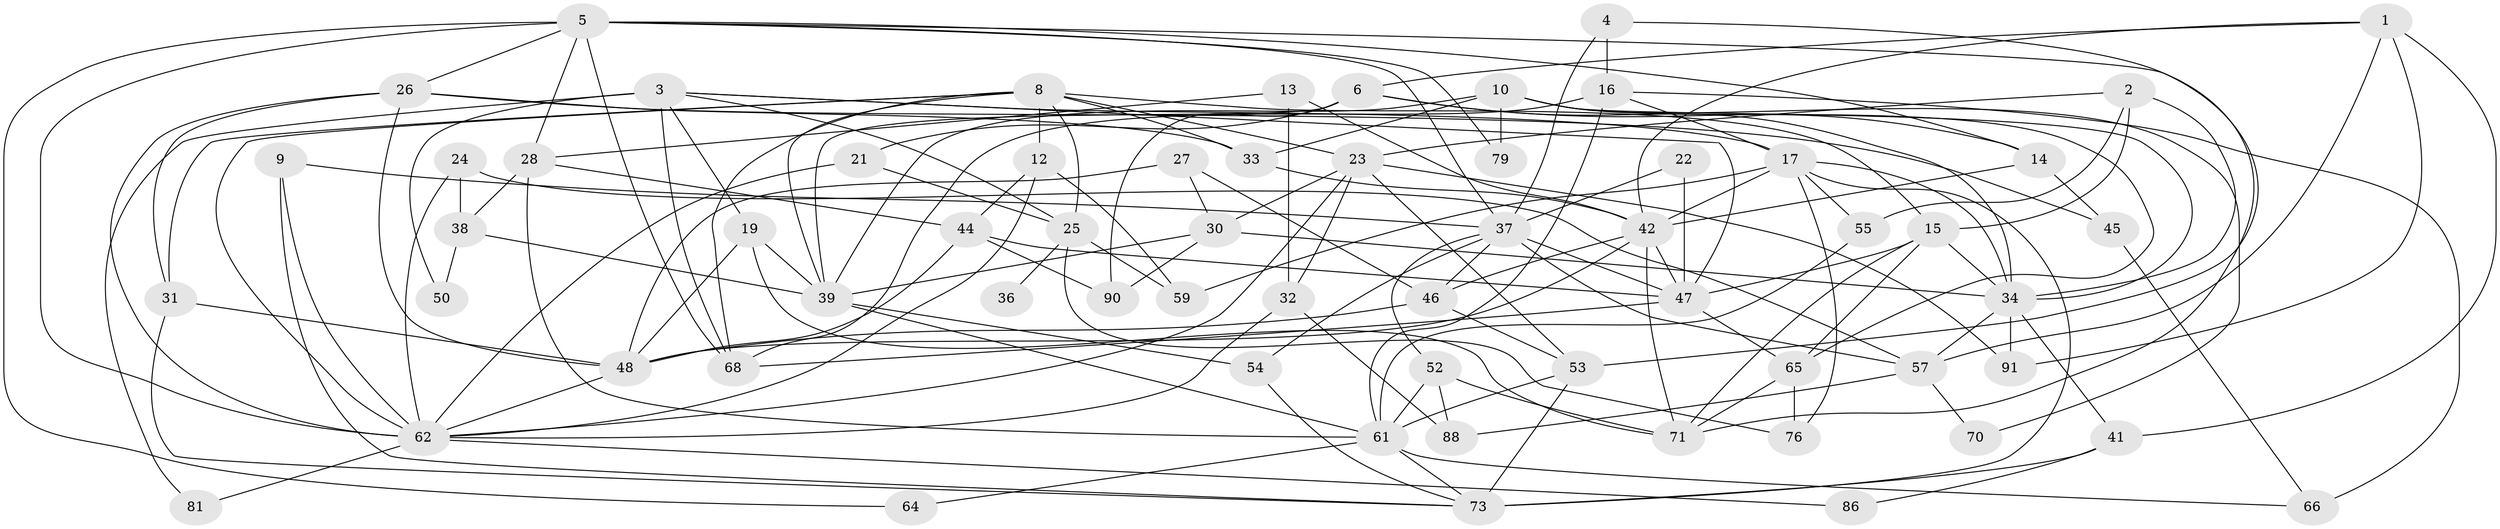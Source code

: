 // original degree distribution, {5: 0.11458333333333333, 3: 0.34375, 8: 0.041666666666666664, 6: 0.09375, 4: 0.23958333333333334, 2: 0.125, 7: 0.041666666666666664}
// Generated by graph-tools (version 1.1) at 2025/42/03/06/25 10:42:01]
// undirected, 63 vertices, 153 edges
graph export_dot {
graph [start="1"]
  node [color=gray90,style=filled];
  1;
  2 [super="+29"];
  3 [super="+7"];
  4;
  5 [super="+11"];
  6 [super="+20"];
  8 [super="+56"];
  9 [super="+72"];
  10 [super="+87"];
  12 [super="+83"];
  13;
  14;
  15 [super="+69"];
  16 [super="+82"];
  17 [super="+18"];
  19 [super="+43"];
  21 [super="+51"];
  22;
  23;
  24;
  25 [super="+74"];
  26;
  27;
  28;
  30 [super="+40"];
  31 [super="+49"];
  32 [super="+60"];
  33 [super="+35"];
  34 [super="+95"];
  36;
  37 [super="+89"];
  38;
  39 [super="+84"];
  41;
  42 [super="+63"];
  44 [super="+80"];
  45;
  46 [super="+93"];
  47 [super="+67"];
  48 [super="+96"];
  50;
  52 [super="+75"];
  53;
  54;
  55;
  57 [super="+58"];
  59;
  61 [super="+78"];
  62 [super="+92"];
  64;
  65;
  66;
  68 [super="+85"];
  70;
  71 [super="+77"];
  73 [super="+94"];
  76;
  79;
  81;
  86;
  88;
  90;
  91;
  1 -- 42;
  1 -- 91;
  1 -- 6;
  1 -- 41;
  1 -- 57;
  2 -- 23;
  2 -- 15;
  2 -- 55;
  2 -- 34;
  3 -- 68;
  3 -- 81;
  3 -- 17;
  3 -- 50;
  3 -- 47;
  3 -- 25;
  3 -- 19;
  4 -- 53;
  4 -- 37;
  4 -- 16;
  5 -- 62;
  5 -- 26;
  5 -- 14;
  5 -- 28;
  5 -- 64;
  5 -- 79;
  5 -- 68;
  5 -- 71;
  5 -- 37;
  6 -- 21;
  6 -- 90;
  6 -- 39;
  6 -- 14;
  6 -- 34;
  8 -- 23;
  8 -- 33;
  8 -- 39;
  8 -- 12;
  8 -- 62;
  8 -- 31;
  8 -- 25;
  8 -- 15;
  8 -- 68;
  9 -- 37;
  9 -- 73;
  9 -- 62;
  10 -- 34;
  10 -- 39;
  10 -- 65;
  10 -- 33 [weight=2];
  10 -- 70;
  10 -- 79;
  12 -- 62;
  12 -- 59;
  12 -- 44;
  13 -- 28;
  13 -- 42;
  13 -- 32;
  14 -- 42;
  14 -- 45;
  15 -- 65;
  15 -- 34;
  15 -- 47;
  15 -- 71;
  16 -- 66;
  16 -- 61;
  16 -- 17;
  16 -- 68;
  17 -- 42 [weight=2];
  17 -- 55;
  17 -- 76;
  17 -- 59;
  17 -- 73;
  17 -- 34;
  19 -- 39;
  19 -- 48;
  19 -- 71;
  21 -- 25;
  21 -- 62;
  22 -- 47;
  22 -- 37;
  23 -- 53;
  23 -- 30;
  23 -- 91;
  23 -- 62;
  23 -- 32;
  24 -- 62;
  24 -- 38;
  24 -- 57;
  25 -- 59;
  25 -- 76;
  25 -- 36 [weight=2];
  26 -- 31;
  26 -- 45;
  26 -- 62;
  26 -- 33;
  26 -- 48;
  27 -- 30;
  27 -- 46;
  27 -- 48;
  28 -- 61;
  28 -- 38;
  28 -- 44;
  30 -- 39;
  30 -- 34;
  30 -- 90;
  31 -- 48;
  31 -- 73;
  32 -- 62;
  32 -- 88;
  33 -- 42;
  34 -- 41;
  34 -- 91;
  34 -- 57;
  37 -- 47;
  37 -- 52;
  37 -- 54;
  37 -- 57;
  37 -- 46;
  38 -- 50;
  38 -- 39;
  39 -- 54;
  39 -- 61;
  41 -- 86;
  41 -- 73;
  42 -- 46;
  42 -- 48;
  42 -- 47;
  42 -- 71;
  44 -- 48;
  44 -- 47;
  44 -- 90;
  45 -- 66;
  46 -- 48;
  46 -- 53;
  47 -- 65;
  47 -- 68;
  48 -- 62;
  52 -- 61 [weight=2];
  52 -- 71;
  52 -- 88;
  53 -- 73 [weight=2];
  53 -- 61;
  54 -- 73;
  55 -- 61;
  57 -- 70;
  57 -- 88;
  61 -- 64;
  61 -- 66;
  61 -- 73;
  62 -- 81;
  62 -- 86;
  65 -- 71;
  65 -- 76;
}
